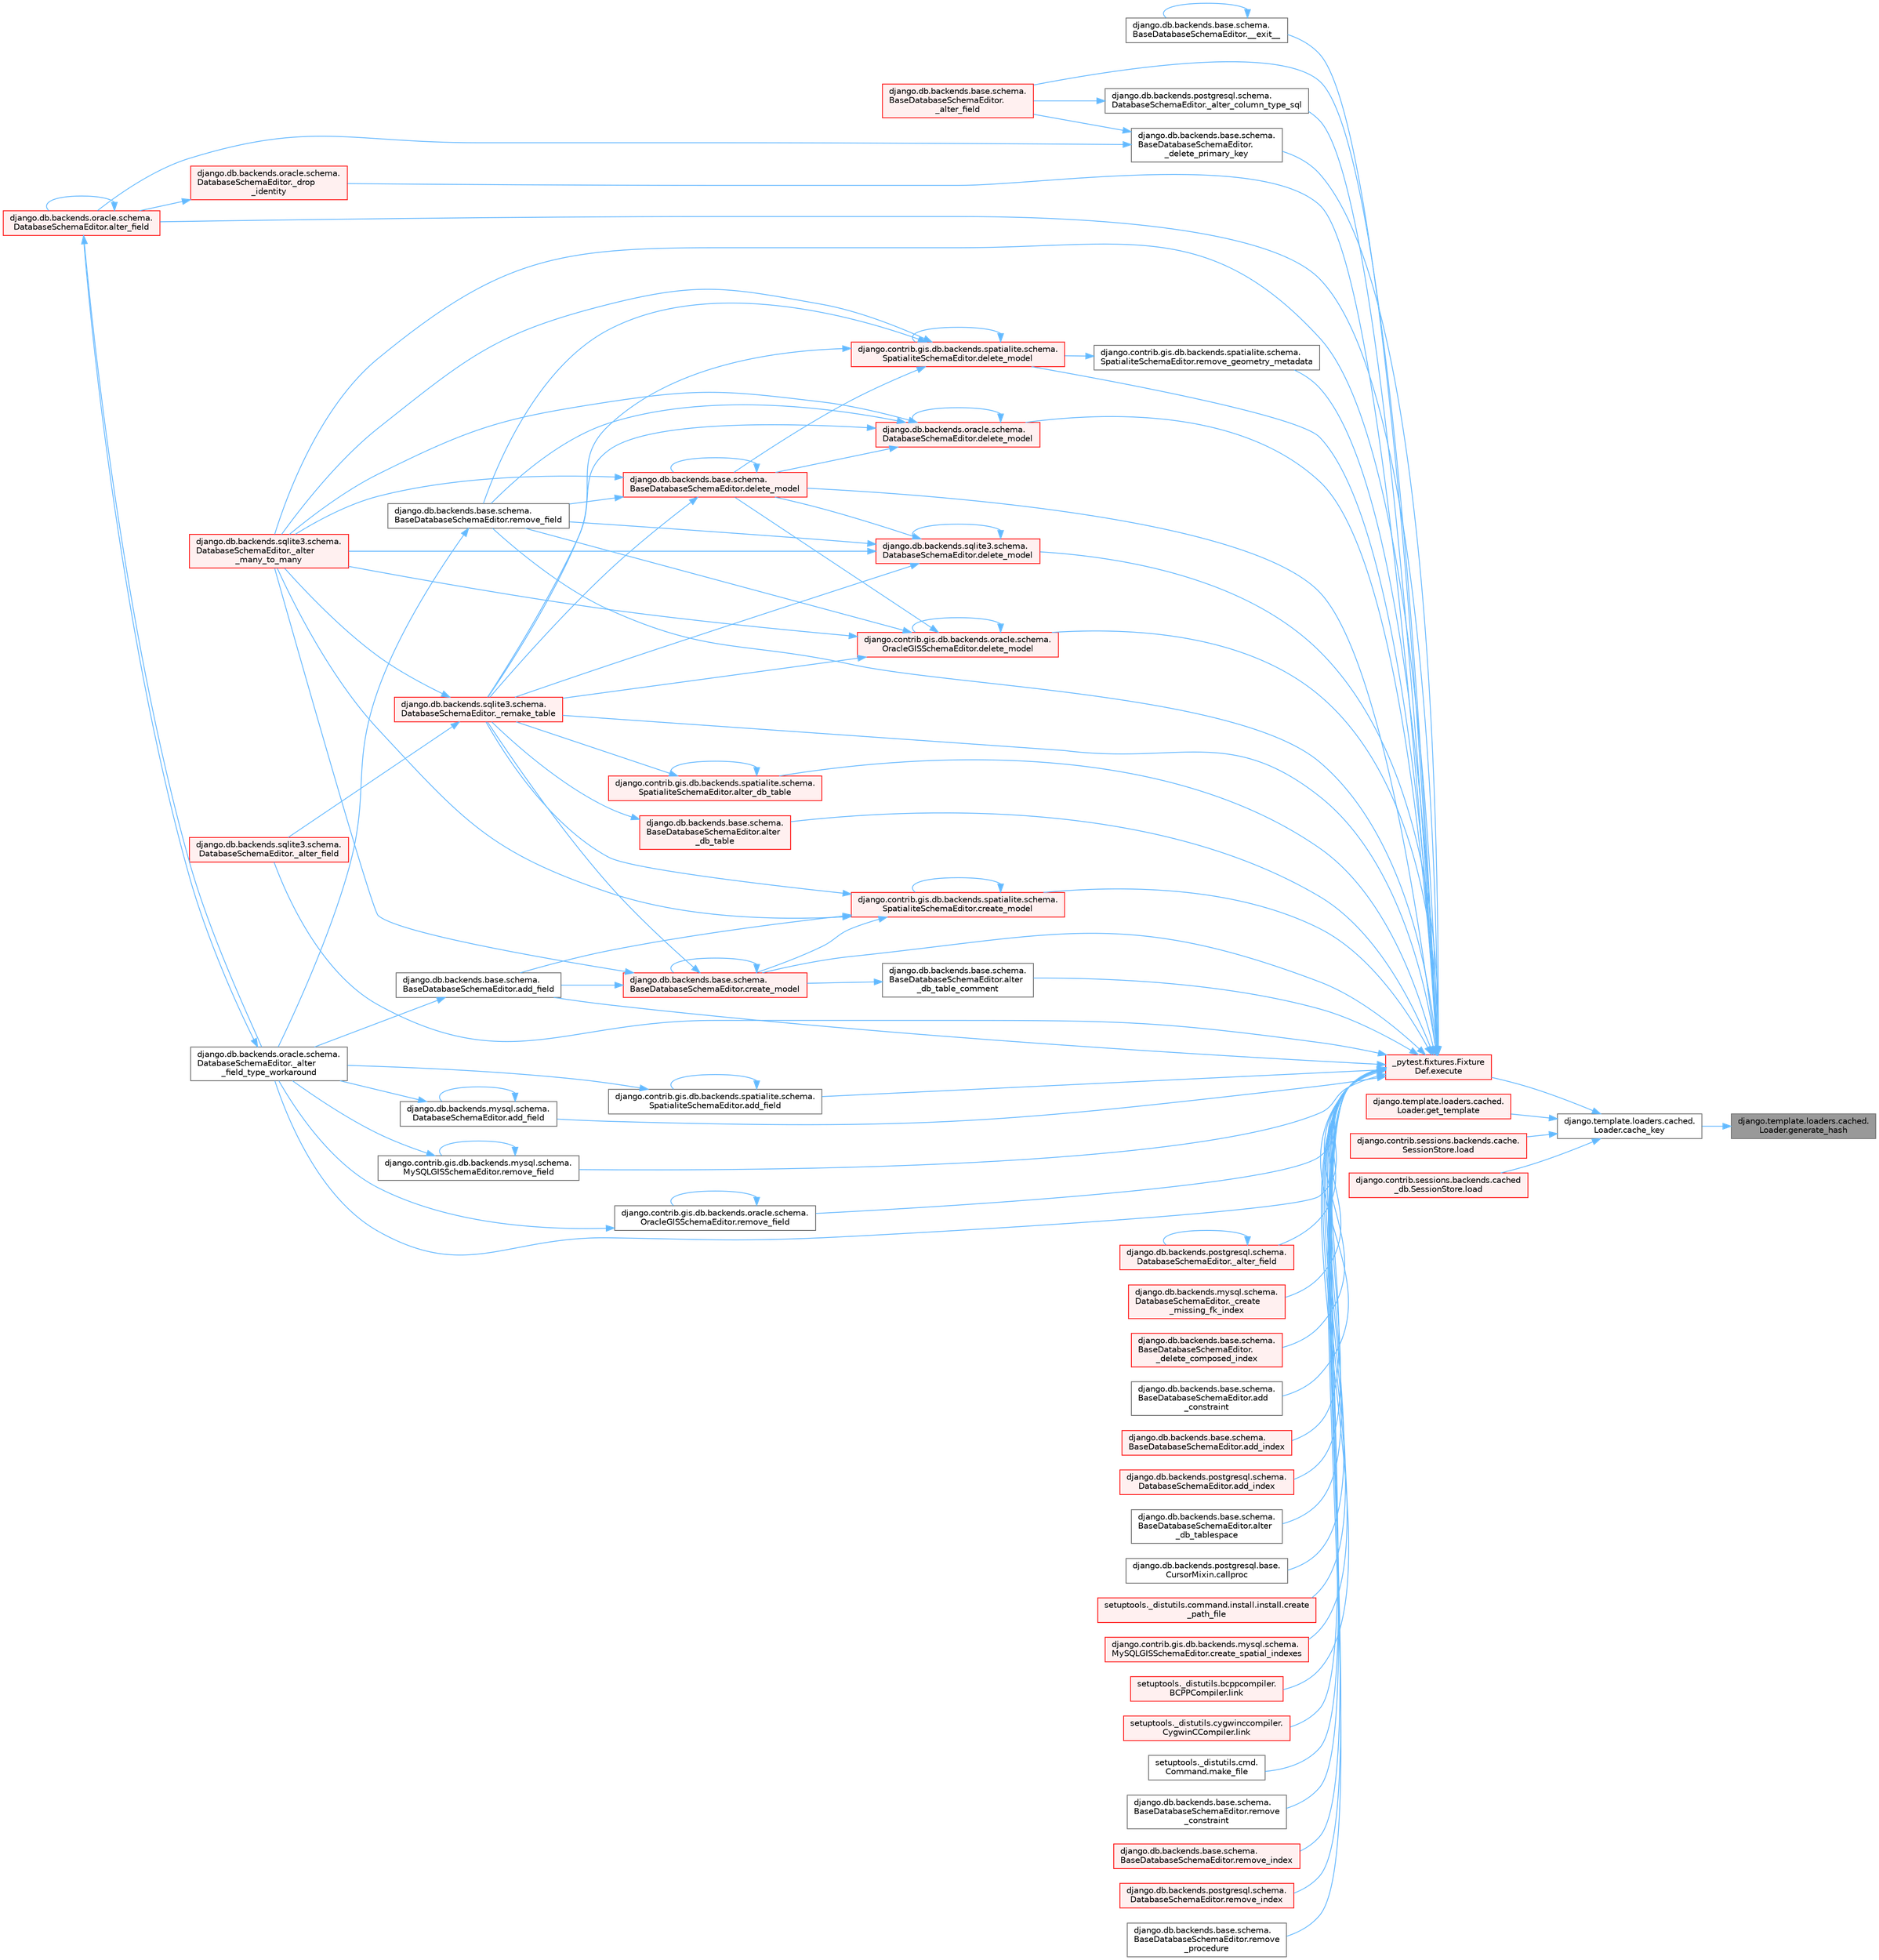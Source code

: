 digraph "django.template.loaders.cached.Loader.generate_hash"
{
 // LATEX_PDF_SIZE
  bgcolor="transparent";
  edge [fontname=Helvetica,fontsize=10,labelfontname=Helvetica,labelfontsize=10];
  node [fontname=Helvetica,fontsize=10,shape=box,height=0.2,width=0.4];
  rankdir="RL";
  Node1 [id="Node000001",label="django.template.loaders.cached.\lLoader.generate_hash",height=0.2,width=0.4,color="gray40", fillcolor="grey60", style="filled", fontcolor="black",tooltip=" "];
  Node1 -> Node2 [id="edge1_Node000001_Node000002",dir="back",color="steelblue1",style="solid",tooltip=" "];
  Node2 [id="Node000002",label="django.template.loaders.cached.\lLoader.cache_key",height=0.2,width=0.4,color="grey40", fillcolor="white", style="filled",URL="$classdjango_1_1template_1_1loaders_1_1cached_1_1_loader.html#a85358b9120d3b332aad464ab17e92e0f",tooltip=" "];
  Node2 -> Node3 [id="edge2_Node000002_Node000003",dir="back",color="steelblue1",style="solid",tooltip=" "];
  Node3 [id="Node000003",label="_pytest.fixtures.Fixture\lDef.execute",height=0.2,width=0.4,color="red", fillcolor="#FFF0F0", style="filled",URL="$class__pytest_1_1fixtures_1_1_fixture_def.html#ac27e0caaadd6404ffc2715216b643993",tooltip=" "];
  Node3 -> Node4 [id="edge3_Node000003_Node000004",dir="back",color="steelblue1",style="solid",tooltip=" "];
  Node4 [id="Node000004",label="django.db.backends.base.schema.\lBaseDatabaseSchemaEditor.__exit__",height=0.2,width=0.4,color="grey40", fillcolor="white", style="filled",URL="$classdjango_1_1db_1_1backends_1_1base_1_1schema_1_1_base_database_schema_editor.html#adc641c3cf336c3cba5f945841b7d5790",tooltip=" "];
  Node4 -> Node4 [id="edge4_Node000004_Node000004",dir="back",color="steelblue1",style="solid",tooltip=" "];
  Node3 -> Node5 [id="edge5_Node000003_Node000005",dir="back",color="steelblue1",style="solid",tooltip=" "];
  Node5 [id="Node000005",label="django.db.backends.postgresql.schema.\lDatabaseSchemaEditor._alter_column_type_sql",height=0.2,width=0.4,color="grey40", fillcolor="white", style="filled",URL="$classdjango_1_1db_1_1backends_1_1postgresql_1_1schema_1_1_database_schema_editor.html#addb09171be88c149496b00e7d217d186",tooltip=" "];
  Node5 -> Node6 [id="edge6_Node000005_Node000006",dir="back",color="steelblue1",style="solid",tooltip=" "];
  Node6 [id="Node000006",label="django.db.backends.base.schema.\lBaseDatabaseSchemaEditor.\l_alter_field",height=0.2,width=0.4,color="red", fillcolor="#FFF0F0", style="filled",URL="$classdjango_1_1db_1_1backends_1_1base_1_1schema_1_1_base_database_schema_editor.html#afcda33e5b1eb760a5a66c09033f1b75c",tooltip=" "];
  Node3 -> Node6 [id="edge7_Node000003_Node000006",dir="back",color="steelblue1",style="solid",tooltip=" "];
  Node3 -> Node11 [id="edge8_Node000003_Node000011",dir="back",color="steelblue1",style="solid",tooltip=" "];
  Node11 [id="Node000011",label="django.db.backends.postgresql.schema.\lDatabaseSchemaEditor._alter_field",height=0.2,width=0.4,color="red", fillcolor="#FFF0F0", style="filled",URL="$classdjango_1_1db_1_1backends_1_1postgresql_1_1schema_1_1_database_schema_editor.html#a143eb4ff7fc0f555417eb054bb91c41d",tooltip=" "];
  Node11 -> Node11 [id="edge9_Node000011_Node000011",dir="back",color="steelblue1",style="solid",tooltip=" "];
  Node3 -> Node12 [id="edge10_Node000003_Node000012",dir="back",color="steelblue1",style="solid",tooltip=" "];
  Node12 [id="Node000012",label="django.db.backends.sqlite3.schema.\lDatabaseSchemaEditor._alter_field",height=0.2,width=0.4,color="red", fillcolor="#FFF0F0", style="filled",URL="$classdjango_1_1db_1_1backends_1_1sqlite3_1_1schema_1_1_database_schema_editor.html#ab256c1d60756ea054e7249a3aa80d43b",tooltip=" "];
  Node3 -> Node10 [id="edge11_Node000003_Node000010",dir="back",color="steelblue1",style="solid",tooltip=" "];
  Node10 [id="Node000010",label="django.db.backends.oracle.schema.\lDatabaseSchemaEditor._alter\l_field_type_workaround",height=0.2,width=0.4,color="grey40", fillcolor="white", style="filled",URL="$classdjango_1_1db_1_1backends_1_1oracle_1_1schema_1_1_database_schema_editor.html#a78bc314f7e1030c1ef072c72a185ebd5",tooltip=" "];
  Node10 -> Node9 [id="edge12_Node000010_Node000009",dir="back",color="steelblue1",style="solid",tooltip=" "];
  Node9 [id="Node000009",label="django.db.backends.oracle.schema.\lDatabaseSchemaEditor.alter_field",height=0.2,width=0.4,color="red", fillcolor="#FFF0F0", style="filled",URL="$classdjango_1_1db_1_1backends_1_1oracle_1_1schema_1_1_database_schema_editor.html#abeddc040d6a7af1ca57aee72ee85784f",tooltip=" "];
  Node9 -> Node10 [id="edge13_Node000009_Node000010",dir="back",color="steelblue1",style="solid",tooltip=" "];
  Node9 -> Node9 [id="edge14_Node000009_Node000009",dir="back",color="steelblue1",style="solid",tooltip=" "];
  Node3 -> Node13 [id="edge15_Node000003_Node000013",dir="back",color="steelblue1",style="solid",tooltip=" "];
  Node13 [id="Node000013",label="django.db.backends.sqlite3.schema.\lDatabaseSchemaEditor._alter\l_many_to_many",height=0.2,width=0.4,color="red", fillcolor="#FFF0F0", style="filled",URL="$classdjango_1_1db_1_1backends_1_1sqlite3_1_1schema_1_1_database_schema_editor.html#a0eb5631cba4809779acc541260e47610",tooltip=" "];
  Node3 -> Node14 [id="edge16_Node000003_Node000014",dir="back",color="steelblue1",style="solid",tooltip=" "];
  Node14 [id="Node000014",label="django.db.backends.mysql.schema.\lDatabaseSchemaEditor._create\l_missing_fk_index",height=0.2,width=0.4,color="red", fillcolor="#FFF0F0", style="filled",URL="$classdjango_1_1db_1_1backends_1_1mysql_1_1schema_1_1_database_schema_editor.html#a1409fb923121da63909627d7bd8ea396",tooltip=" "];
  Node3 -> Node21 [id="edge17_Node000003_Node000021",dir="back",color="steelblue1",style="solid",tooltip=" "];
  Node21 [id="Node000021",label="django.db.backends.base.schema.\lBaseDatabaseSchemaEditor.\l_delete_composed_index",height=0.2,width=0.4,color="red", fillcolor="#FFF0F0", style="filled",URL="$classdjango_1_1db_1_1backends_1_1base_1_1schema_1_1_base_database_schema_editor.html#a83847fbdf8dec0e82dd6028e7b3171f1",tooltip=" "];
  Node3 -> Node22 [id="edge18_Node000003_Node000022",dir="back",color="steelblue1",style="solid",tooltip=" "];
  Node22 [id="Node000022",label="django.db.backends.base.schema.\lBaseDatabaseSchemaEditor.\l_delete_primary_key",height=0.2,width=0.4,color="grey40", fillcolor="white", style="filled",URL="$classdjango_1_1db_1_1backends_1_1base_1_1schema_1_1_base_database_schema_editor.html#a81047e315c7b3f3a5688d5d294491694",tooltip=" "];
  Node22 -> Node6 [id="edge19_Node000022_Node000006",dir="back",color="steelblue1",style="solid",tooltip=" "];
  Node22 -> Node9 [id="edge20_Node000022_Node000009",dir="back",color="steelblue1",style="solid",tooltip=" "];
  Node3 -> Node23 [id="edge21_Node000003_Node000023",dir="back",color="steelblue1",style="solid",tooltip=" "];
  Node23 [id="Node000023",label="django.db.backends.oracle.schema.\lDatabaseSchemaEditor._drop\l_identity",height=0.2,width=0.4,color="red", fillcolor="#FFF0F0", style="filled",URL="$classdjango_1_1db_1_1backends_1_1oracle_1_1schema_1_1_database_schema_editor.html#a215f07e8311d1fd657957c4dbba8cfde",tooltip=" "];
  Node23 -> Node9 [id="edge22_Node000023_Node000009",dir="back",color="steelblue1",style="solid",tooltip=" "];
  Node3 -> Node26 [id="edge23_Node000003_Node000026",dir="back",color="steelblue1",style="solid",tooltip=" "];
  Node26 [id="Node000026",label="django.db.backends.sqlite3.schema.\lDatabaseSchemaEditor._remake_table",height=0.2,width=0.4,color="red", fillcolor="#FFF0F0", style="filled",URL="$classdjango_1_1db_1_1backends_1_1sqlite3_1_1schema_1_1_database_schema_editor.html#a9b5b247b2cd836c48a65726025b45e11",tooltip=" "];
  Node26 -> Node12 [id="edge24_Node000026_Node000012",dir="back",color="steelblue1",style="solid",tooltip=" "];
  Node26 -> Node13 [id="edge25_Node000026_Node000013",dir="back",color="steelblue1",style="solid",tooltip=" "];
  Node3 -> Node32 [id="edge26_Node000003_Node000032",dir="back",color="steelblue1",style="solid",tooltip=" "];
  Node32 [id="Node000032",label="django.db.backends.base.schema.\lBaseDatabaseSchemaEditor.add\l_constraint",height=0.2,width=0.4,color="grey40", fillcolor="white", style="filled",URL="$classdjango_1_1db_1_1backends_1_1base_1_1schema_1_1_base_database_schema_editor.html#a017871908a4c3682551db6c19aa549d4",tooltip=" "];
  Node3 -> Node33 [id="edge27_Node000003_Node000033",dir="back",color="steelblue1",style="solid",tooltip=" "];
  Node33 [id="Node000033",label="django.contrib.gis.db.backends.spatialite.schema.\lSpatialiteSchemaEditor.add_field",height=0.2,width=0.4,color="grey40", fillcolor="white", style="filled",URL="$classdjango_1_1contrib_1_1gis_1_1db_1_1backends_1_1spatialite_1_1schema_1_1_spatialite_schema_editor.html#ac6c0a11c42d919d3c5cc74bb59d8dcfc",tooltip=" "];
  Node33 -> Node10 [id="edge28_Node000033_Node000010",dir="back",color="steelblue1",style="solid",tooltip=" "];
  Node33 -> Node33 [id="edge29_Node000033_Node000033",dir="back",color="steelblue1",style="solid",tooltip=" "];
  Node3 -> Node34 [id="edge30_Node000003_Node000034",dir="back",color="steelblue1",style="solid",tooltip=" "];
  Node34 [id="Node000034",label="django.db.backends.base.schema.\lBaseDatabaseSchemaEditor.add_field",height=0.2,width=0.4,color="grey40", fillcolor="white", style="filled",URL="$classdjango_1_1db_1_1backends_1_1base_1_1schema_1_1_base_database_schema_editor.html#affe03b0f7c180f8cb5759a5cff4f006a",tooltip=" "];
  Node34 -> Node10 [id="edge31_Node000034_Node000010",dir="back",color="steelblue1",style="solid",tooltip=" "];
  Node3 -> Node35 [id="edge32_Node000003_Node000035",dir="back",color="steelblue1",style="solid",tooltip=" "];
  Node35 [id="Node000035",label="django.db.backends.mysql.schema.\lDatabaseSchemaEditor.add_field",height=0.2,width=0.4,color="grey40", fillcolor="white", style="filled",URL="$classdjango_1_1db_1_1backends_1_1mysql_1_1schema_1_1_database_schema_editor.html#a2bb764c2fab516643cccf83b8865b410",tooltip=" "];
  Node35 -> Node10 [id="edge33_Node000035_Node000010",dir="back",color="steelblue1",style="solid",tooltip=" "];
  Node35 -> Node35 [id="edge34_Node000035_Node000035",dir="back",color="steelblue1",style="solid",tooltip=" "];
  Node3 -> Node36 [id="edge35_Node000003_Node000036",dir="back",color="steelblue1",style="solid",tooltip=" "];
  Node36 [id="Node000036",label="django.db.backends.base.schema.\lBaseDatabaseSchemaEditor.add_index",height=0.2,width=0.4,color="red", fillcolor="#FFF0F0", style="filled",URL="$classdjango_1_1db_1_1backends_1_1base_1_1schema_1_1_base_database_schema_editor.html#abc2d41f83d865510442ebead47b3ed96",tooltip=" "];
  Node3 -> Node37 [id="edge36_Node000003_Node000037",dir="back",color="steelblue1",style="solid",tooltip=" "];
  Node37 [id="Node000037",label="django.db.backends.postgresql.schema.\lDatabaseSchemaEditor.add_index",height=0.2,width=0.4,color="red", fillcolor="#FFF0F0", style="filled",URL="$classdjango_1_1db_1_1backends_1_1postgresql_1_1schema_1_1_database_schema_editor.html#acc6cde4ca005b9128ef4a9e9b556b3b0",tooltip=" "];
  Node3 -> Node38 [id="edge37_Node000003_Node000038",dir="back",color="steelblue1",style="solid",tooltip=" "];
  Node38 [id="Node000038",label="django.contrib.gis.db.backends.spatialite.schema.\lSpatialiteSchemaEditor.alter_db_table",height=0.2,width=0.4,color="red", fillcolor="#FFF0F0", style="filled",URL="$classdjango_1_1contrib_1_1gis_1_1db_1_1backends_1_1spatialite_1_1schema_1_1_spatialite_schema_editor.html#a3c238b03e587be42747e3a128cd44946",tooltip=" "];
  Node38 -> Node26 [id="edge38_Node000038_Node000026",dir="back",color="steelblue1",style="solid",tooltip=" "];
  Node38 -> Node38 [id="edge39_Node000038_Node000038",dir="back",color="steelblue1",style="solid",tooltip=" "];
  Node3 -> Node39 [id="edge40_Node000003_Node000039",dir="back",color="steelblue1",style="solid",tooltip=" "];
  Node39 [id="Node000039",label="django.db.backends.base.schema.\lBaseDatabaseSchemaEditor.alter\l_db_table",height=0.2,width=0.4,color="red", fillcolor="#FFF0F0", style="filled",URL="$classdjango_1_1db_1_1backends_1_1base_1_1schema_1_1_base_database_schema_editor.html#a6975136cc10a20541aed6b53fea99565",tooltip=" "];
  Node39 -> Node26 [id="edge41_Node000039_Node000026",dir="back",color="steelblue1",style="solid",tooltip=" "];
  Node3 -> Node40 [id="edge42_Node000003_Node000040",dir="back",color="steelblue1",style="solid",tooltip=" "];
  Node40 [id="Node000040",label="django.db.backends.base.schema.\lBaseDatabaseSchemaEditor.alter\l_db_table_comment",height=0.2,width=0.4,color="grey40", fillcolor="white", style="filled",URL="$classdjango_1_1db_1_1backends_1_1base_1_1schema_1_1_base_database_schema_editor.html#a788ba4cf1ea36f15a1b1d7a11b8d31a1",tooltip=" "];
  Node40 -> Node41 [id="edge43_Node000040_Node000041",dir="back",color="steelblue1",style="solid",tooltip=" "];
  Node41 [id="Node000041",label="django.db.backends.base.schema.\lBaseDatabaseSchemaEditor.create_model",height=0.2,width=0.4,color="red", fillcolor="#FFF0F0", style="filled",URL="$classdjango_1_1db_1_1backends_1_1base_1_1schema_1_1_base_database_schema_editor.html#a802611d84fc67073227f245b7e881331",tooltip=" "];
  Node41 -> Node13 [id="edge44_Node000041_Node000013",dir="back",color="steelblue1",style="solid",tooltip=" "];
  Node41 -> Node26 [id="edge45_Node000041_Node000026",dir="back",color="steelblue1",style="solid",tooltip=" "];
  Node41 -> Node34 [id="edge46_Node000041_Node000034",dir="back",color="steelblue1",style="solid",tooltip=" "];
  Node41 -> Node41 [id="edge47_Node000041_Node000041",dir="back",color="steelblue1",style="solid",tooltip=" "];
  Node3 -> Node42 [id="edge48_Node000003_Node000042",dir="back",color="steelblue1",style="solid",tooltip=" "];
  Node42 [id="Node000042",label="django.db.backends.base.schema.\lBaseDatabaseSchemaEditor.alter\l_db_tablespace",height=0.2,width=0.4,color="grey40", fillcolor="white", style="filled",URL="$classdjango_1_1db_1_1backends_1_1base_1_1schema_1_1_base_database_schema_editor.html#ac93f875aaebf90f4c28d2ec8f963acdd",tooltip=" "];
  Node3 -> Node9 [id="edge49_Node000003_Node000009",dir="back",color="steelblue1",style="solid",tooltip=" "];
  Node3 -> Node43 [id="edge50_Node000003_Node000043",dir="back",color="steelblue1",style="solid",tooltip=" "];
  Node43 [id="Node000043",label="django.db.backends.postgresql.base.\lCursorMixin.callproc",height=0.2,width=0.4,color="grey40", fillcolor="white", style="filled",URL="$classdjango_1_1db_1_1backends_1_1postgresql_1_1base_1_1_cursor_mixin.html#a47ae60510118aff959f7ee3bc049cdcd",tooltip=" "];
  Node3 -> Node44 [id="edge51_Node000003_Node000044",dir="back",color="steelblue1",style="solid",tooltip=" "];
  Node44 [id="Node000044",label="django.contrib.gis.db.backends.spatialite.schema.\lSpatialiteSchemaEditor.create_model",height=0.2,width=0.4,color="red", fillcolor="#FFF0F0", style="filled",URL="$classdjango_1_1contrib_1_1gis_1_1db_1_1backends_1_1spatialite_1_1schema_1_1_spatialite_schema_editor.html#a19b94a34b1e1e5fc3cd38c736f21f025",tooltip=" "];
  Node44 -> Node13 [id="edge52_Node000044_Node000013",dir="back",color="steelblue1",style="solid",tooltip=" "];
  Node44 -> Node26 [id="edge53_Node000044_Node000026",dir="back",color="steelblue1",style="solid",tooltip=" "];
  Node44 -> Node34 [id="edge54_Node000044_Node000034",dir="back",color="steelblue1",style="solid",tooltip=" "];
  Node44 -> Node44 [id="edge55_Node000044_Node000044",dir="back",color="steelblue1",style="solid",tooltip=" "];
  Node44 -> Node41 [id="edge56_Node000044_Node000041",dir="back",color="steelblue1",style="solid",tooltip=" "];
  Node3 -> Node41 [id="edge57_Node000003_Node000041",dir="back",color="steelblue1",style="solid",tooltip=" "];
  Node3 -> Node45 [id="edge58_Node000003_Node000045",dir="back",color="steelblue1",style="solid",tooltip=" "];
  Node45 [id="Node000045",label="setuptools._distutils.command.install.install.create\l_path_file",height=0.2,width=0.4,color="red", fillcolor="#FFF0F0", style="filled",URL="$classsetuptools_1_1__distutils_1_1command_1_1install_1_1install.html#ae5b9163a32dec1fd8d16c029acf46364",tooltip=" "];
  Node3 -> Node51 [id="edge59_Node000003_Node000051",dir="back",color="steelblue1",style="solid",tooltip=" "];
  Node51 [id="Node000051",label="django.contrib.gis.db.backends.mysql.schema.\lMySQLGISSchemaEditor.create_spatial_indexes",height=0.2,width=0.4,color="red", fillcolor="#FFF0F0", style="filled",URL="$classdjango_1_1contrib_1_1gis_1_1db_1_1backends_1_1mysql_1_1schema_1_1_my_s_q_l_g_i_s_schema_editor.html#ab01e4e9753b9691b274cfe31c800fb87",tooltip=" "];
  Node3 -> Node54 [id="edge60_Node000003_Node000054",dir="back",color="steelblue1",style="solid",tooltip=" "];
  Node54 [id="Node000054",label="django.contrib.gis.db.backends.oracle.schema.\lOracleGISSchemaEditor.delete_model",height=0.2,width=0.4,color="red", fillcolor="#FFF0F0", style="filled",URL="$classdjango_1_1contrib_1_1gis_1_1db_1_1backends_1_1oracle_1_1schema_1_1_oracle_g_i_s_schema_editor.html#a7e204de51c85be33515ce57fa48849df",tooltip=" "];
  Node54 -> Node13 [id="edge61_Node000054_Node000013",dir="back",color="steelblue1",style="solid",tooltip=" "];
  Node54 -> Node26 [id="edge62_Node000054_Node000026",dir="back",color="steelblue1",style="solid",tooltip=" "];
  Node54 -> Node54 [id="edge63_Node000054_Node000054",dir="back",color="steelblue1",style="solid",tooltip=" "];
  Node54 -> Node57 [id="edge64_Node000054_Node000057",dir="back",color="steelblue1",style="solid",tooltip=" "];
  Node57 [id="Node000057",label="django.db.backends.base.schema.\lBaseDatabaseSchemaEditor.delete_model",height=0.2,width=0.4,color="red", fillcolor="#FFF0F0", style="filled",URL="$classdjango_1_1db_1_1backends_1_1base_1_1schema_1_1_base_database_schema_editor.html#a4685be374dca3bb40806d579c17c4a71",tooltip=" "];
  Node57 -> Node13 [id="edge65_Node000057_Node000013",dir="back",color="steelblue1",style="solid",tooltip=" "];
  Node57 -> Node26 [id="edge66_Node000057_Node000026",dir="back",color="steelblue1",style="solid",tooltip=" "];
  Node57 -> Node57 [id="edge67_Node000057_Node000057",dir="back",color="steelblue1",style="solid",tooltip=" "];
  Node57 -> Node58 [id="edge68_Node000057_Node000058",dir="back",color="steelblue1",style="solid",tooltip=" "];
  Node58 [id="Node000058",label="django.db.backends.base.schema.\lBaseDatabaseSchemaEditor.remove_field",height=0.2,width=0.4,color="grey40", fillcolor="white", style="filled",URL="$classdjango_1_1db_1_1backends_1_1base_1_1schema_1_1_base_database_schema_editor.html#a962851f801c541e11c9ad9265bfe3347",tooltip=" "];
  Node58 -> Node10 [id="edge69_Node000058_Node000010",dir="back",color="steelblue1",style="solid",tooltip=" "];
  Node54 -> Node58 [id="edge70_Node000054_Node000058",dir="back",color="steelblue1",style="solid",tooltip=" "];
  Node3 -> Node59 [id="edge71_Node000003_Node000059",dir="back",color="steelblue1",style="solid",tooltip=" "];
  Node59 [id="Node000059",label="django.contrib.gis.db.backends.spatialite.schema.\lSpatialiteSchemaEditor.delete_model",height=0.2,width=0.4,color="red", fillcolor="#FFF0F0", style="filled",URL="$classdjango_1_1contrib_1_1gis_1_1db_1_1backends_1_1spatialite_1_1schema_1_1_spatialite_schema_editor.html#a1d324c35e2535b9adf7cbecb68fe761d",tooltip=" "];
  Node59 -> Node13 [id="edge72_Node000059_Node000013",dir="back",color="steelblue1",style="solid",tooltip=" "];
  Node59 -> Node26 [id="edge73_Node000059_Node000026",dir="back",color="steelblue1",style="solid",tooltip=" "];
  Node59 -> Node59 [id="edge74_Node000059_Node000059",dir="back",color="steelblue1",style="solid",tooltip=" "];
  Node59 -> Node57 [id="edge75_Node000059_Node000057",dir="back",color="steelblue1",style="solid",tooltip=" "];
  Node59 -> Node58 [id="edge76_Node000059_Node000058",dir="back",color="steelblue1",style="solid",tooltip=" "];
  Node3 -> Node57 [id="edge77_Node000003_Node000057",dir="back",color="steelblue1",style="solid",tooltip=" "];
  Node3 -> Node60 [id="edge78_Node000003_Node000060",dir="back",color="steelblue1",style="solid",tooltip=" "];
  Node60 [id="Node000060",label="django.db.backends.oracle.schema.\lDatabaseSchemaEditor.delete_model",height=0.2,width=0.4,color="red", fillcolor="#FFF0F0", style="filled",URL="$classdjango_1_1db_1_1backends_1_1oracle_1_1schema_1_1_database_schema_editor.html#ab50218126d3c815cba56fe0387a8dcba",tooltip=" "];
  Node60 -> Node13 [id="edge79_Node000060_Node000013",dir="back",color="steelblue1",style="solid",tooltip=" "];
  Node60 -> Node26 [id="edge80_Node000060_Node000026",dir="back",color="steelblue1",style="solid",tooltip=" "];
  Node60 -> Node57 [id="edge81_Node000060_Node000057",dir="back",color="steelblue1",style="solid",tooltip=" "];
  Node60 -> Node60 [id="edge82_Node000060_Node000060",dir="back",color="steelblue1",style="solid",tooltip=" "];
  Node60 -> Node58 [id="edge83_Node000060_Node000058",dir="back",color="steelblue1",style="solid",tooltip=" "];
  Node3 -> Node61 [id="edge84_Node000003_Node000061",dir="back",color="steelblue1",style="solid",tooltip=" "];
  Node61 [id="Node000061",label="django.db.backends.sqlite3.schema.\lDatabaseSchemaEditor.delete_model",height=0.2,width=0.4,color="red", fillcolor="#FFF0F0", style="filled",URL="$classdjango_1_1db_1_1backends_1_1sqlite3_1_1schema_1_1_database_schema_editor.html#ace17666280378c6270bb6569941a67ad",tooltip=" "];
  Node61 -> Node13 [id="edge85_Node000061_Node000013",dir="back",color="steelblue1",style="solid",tooltip=" "];
  Node61 -> Node26 [id="edge86_Node000061_Node000026",dir="back",color="steelblue1",style="solid",tooltip=" "];
  Node61 -> Node57 [id="edge87_Node000061_Node000057",dir="back",color="steelblue1",style="solid",tooltip=" "];
  Node61 -> Node61 [id="edge88_Node000061_Node000061",dir="back",color="steelblue1",style="solid",tooltip=" "];
  Node61 -> Node58 [id="edge89_Node000061_Node000058",dir="back",color="steelblue1",style="solid",tooltip=" "];
  Node3 -> Node62 [id="edge90_Node000003_Node000062",dir="back",color="steelblue1",style="solid",tooltip=" "];
  Node62 [id="Node000062",label="setuptools._distutils.bcppcompiler.\lBCPPCompiler.link",height=0.2,width=0.4,color="red", fillcolor="#FFF0F0", style="filled",URL="$classsetuptools_1_1__distutils_1_1bcppcompiler_1_1_b_c_p_p_compiler.html#a9207773d36ecabdd197469c6dcff5e41",tooltip=" "];
  Node3 -> Node328 [id="edge91_Node000003_Node000328",dir="back",color="steelblue1",style="solid",tooltip=" "];
  Node328 [id="Node000328",label="setuptools._distutils.cygwinccompiler.\lCygwinCCompiler.link",height=0.2,width=0.4,color="red", fillcolor="#FFF0F0", style="filled",URL="$classsetuptools_1_1__distutils_1_1cygwinccompiler_1_1_cygwin_c_compiler.html#a90d2f2ffa74da0002fe22b41afc2cc2f",tooltip=" "];
  Node3 -> Node338 [id="edge92_Node000003_Node000338",dir="back",color="steelblue1",style="solid",tooltip=" "];
  Node338 [id="Node000338",label="setuptools._distutils.cmd.\lCommand.make_file",height=0.2,width=0.4,color="grey40", fillcolor="white", style="filled",URL="$classsetuptools_1_1__distutils_1_1cmd_1_1_command.html#a3165448f29bc3975e4443166b8ff2930",tooltip=" "];
  Node3 -> Node339 [id="edge93_Node000003_Node000339",dir="back",color="steelblue1",style="solid",tooltip=" "];
  Node339 [id="Node000339",label="django.db.backends.base.schema.\lBaseDatabaseSchemaEditor.remove\l_constraint",height=0.2,width=0.4,color="grey40", fillcolor="white", style="filled",URL="$classdjango_1_1db_1_1backends_1_1base_1_1schema_1_1_base_database_schema_editor.html#a686afe17ec7912aff8234454a6380d09",tooltip=" "];
  Node3 -> Node340 [id="edge94_Node000003_Node000340",dir="back",color="steelblue1",style="solid",tooltip=" "];
  Node340 [id="Node000340",label="django.contrib.gis.db.backends.mysql.schema.\lMySQLGISSchemaEditor.remove_field",height=0.2,width=0.4,color="grey40", fillcolor="white", style="filled",URL="$classdjango_1_1contrib_1_1gis_1_1db_1_1backends_1_1mysql_1_1schema_1_1_my_s_q_l_g_i_s_schema_editor.html#a42c4ccd16596ef9bc64369e876e66df3",tooltip=" "];
  Node340 -> Node10 [id="edge95_Node000340_Node000010",dir="back",color="steelblue1",style="solid",tooltip=" "];
  Node340 -> Node340 [id="edge96_Node000340_Node000340",dir="back",color="steelblue1",style="solid",tooltip=" "];
  Node3 -> Node341 [id="edge97_Node000003_Node000341",dir="back",color="steelblue1",style="solid",tooltip=" "];
  Node341 [id="Node000341",label="django.contrib.gis.db.backends.oracle.schema.\lOracleGISSchemaEditor.remove_field",height=0.2,width=0.4,color="grey40", fillcolor="white", style="filled",URL="$classdjango_1_1contrib_1_1gis_1_1db_1_1backends_1_1oracle_1_1schema_1_1_oracle_g_i_s_schema_editor.html#ae50523d90339ec103c8749d685f411bc",tooltip=" "];
  Node341 -> Node10 [id="edge98_Node000341_Node000010",dir="back",color="steelblue1",style="solid",tooltip=" "];
  Node341 -> Node341 [id="edge99_Node000341_Node000341",dir="back",color="steelblue1",style="solid",tooltip=" "];
  Node3 -> Node58 [id="edge100_Node000003_Node000058",dir="back",color="steelblue1",style="solid",tooltip=" "];
  Node3 -> Node342 [id="edge101_Node000003_Node000342",dir="back",color="steelblue1",style="solid",tooltip=" "];
  Node342 [id="Node000342",label="django.contrib.gis.db.backends.spatialite.schema.\lSpatialiteSchemaEditor.remove_geometry_metadata",height=0.2,width=0.4,color="grey40", fillcolor="white", style="filled",URL="$classdjango_1_1contrib_1_1gis_1_1db_1_1backends_1_1spatialite_1_1schema_1_1_spatialite_schema_editor.html#af84e611c69738b348c648f84fb45a890",tooltip=" "];
  Node342 -> Node59 [id="edge102_Node000342_Node000059",dir="back",color="steelblue1",style="solid",tooltip=" "];
  Node3 -> Node343 [id="edge103_Node000003_Node000343",dir="back",color="steelblue1",style="solid",tooltip=" "];
  Node343 [id="Node000343",label="django.db.backends.base.schema.\lBaseDatabaseSchemaEditor.remove_index",height=0.2,width=0.4,color="red", fillcolor="#FFF0F0", style="filled",URL="$classdjango_1_1db_1_1backends_1_1base_1_1schema_1_1_base_database_schema_editor.html#a289de919288906b2eb3d96d35513a335",tooltip=" "];
  Node3 -> Node344 [id="edge104_Node000003_Node000344",dir="back",color="steelblue1",style="solid",tooltip=" "];
  Node344 [id="Node000344",label="django.db.backends.postgresql.schema.\lDatabaseSchemaEditor.remove_index",height=0.2,width=0.4,color="red", fillcolor="#FFF0F0", style="filled",URL="$classdjango_1_1db_1_1backends_1_1postgresql_1_1schema_1_1_database_schema_editor.html#a46a97fb0ae3be3bdcdbe0cb3a03fc10d",tooltip=" "];
  Node3 -> Node345 [id="edge105_Node000003_Node000345",dir="back",color="steelblue1",style="solid",tooltip=" "];
  Node345 [id="Node000345",label="django.db.backends.base.schema.\lBaseDatabaseSchemaEditor.remove\l_procedure",height=0.2,width=0.4,color="grey40", fillcolor="white", style="filled",URL="$classdjango_1_1db_1_1backends_1_1base_1_1schema_1_1_base_database_schema_editor.html#a831fe134dd700c0c84c3229b704cec98",tooltip=" "];
  Node2 -> Node2946 [id="edge106_Node000002_Node002946",dir="back",color="steelblue1",style="solid",tooltip=" "];
  Node2946 [id="Node002946",label="django.template.loaders.cached.\lLoader.get_template",height=0.2,width=0.4,color="red", fillcolor="#FFF0F0", style="filled",URL="$classdjango_1_1template_1_1loaders_1_1cached_1_1_loader.html#a911630b975c3aeb827f6dafdc81c539a",tooltip=" "];
  Node2 -> Node2950 [id="edge107_Node000002_Node002950",dir="back",color="steelblue1",style="solid",tooltip=" "];
  Node2950 [id="Node002950",label="django.contrib.sessions.backends.cache.\lSessionStore.load",height=0.2,width=0.4,color="red", fillcolor="#FFF0F0", style="filled",URL="$classdjango_1_1contrib_1_1sessions_1_1backends_1_1cache_1_1_session_store.html#abe89d1419808d74909996a59d825822f",tooltip=" "];
  Node2 -> Node110 [id="edge108_Node000002_Node000110",dir="back",color="steelblue1",style="solid",tooltip=" "];
  Node110 [id="Node000110",label="django.contrib.sessions.backends.cached\l_db.SessionStore.load",height=0.2,width=0.4,color="red", fillcolor="#FFF0F0", style="filled",URL="$classdjango_1_1contrib_1_1sessions_1_1backends_1_1cached__db_1_1_session_store.html#a0432d07f359fa8281304478688605af7",tooltip=" "];
}
